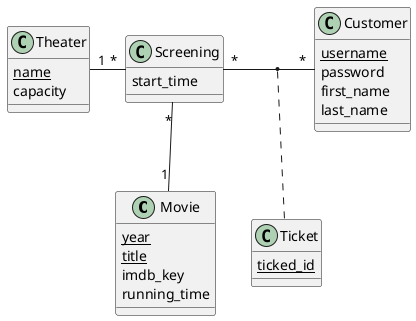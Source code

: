 @startuml
class Movie {
	{static} year
	{static} title
	imdb_key
	running_time
}
class Ticket {
	{static} ticked_id
}
class Customer {
	  {static} username
	  password
	  first_name
	  last_name
}
class Screening {
	start_time
}
class Theater {
	{static} name
	capacity	
}

Theater "1" - "*" Screening
Screening "*" -- "1" Movie
Screening "*" - "*" Customer
(Screening, Customer) .. Ticket
@enduml
